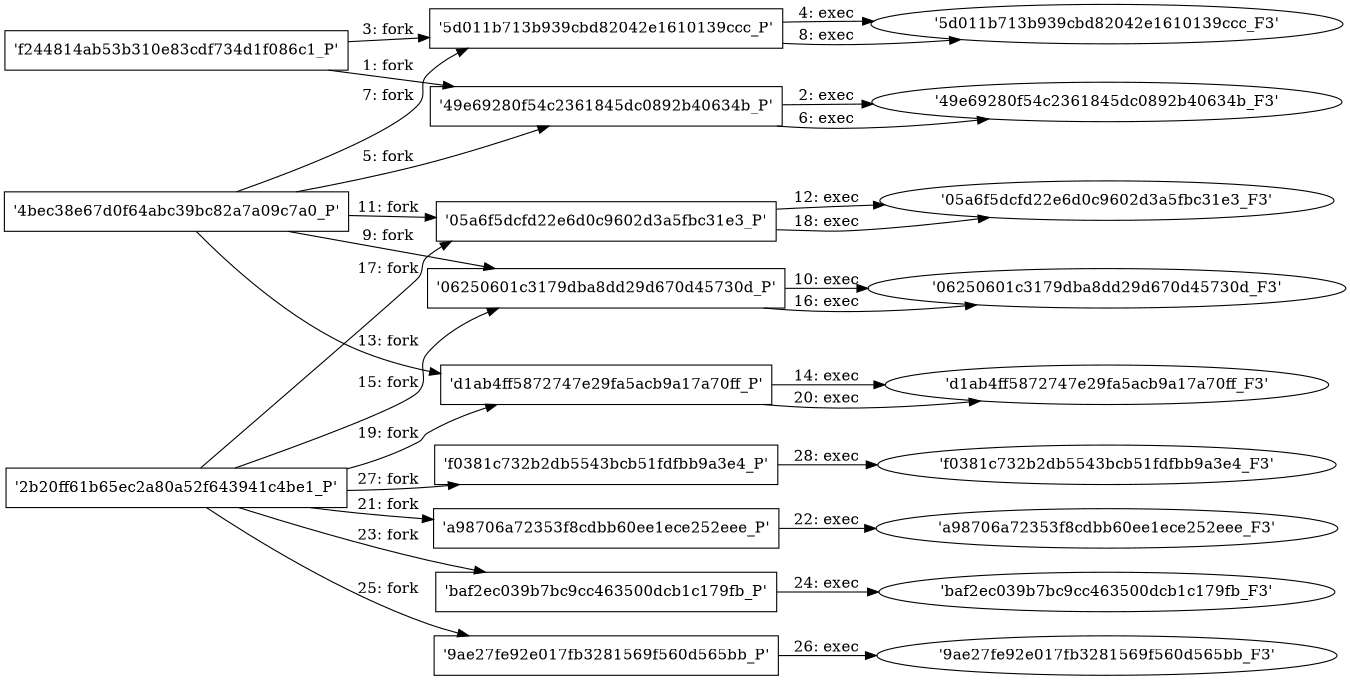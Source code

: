 digraph "D:\Learning\Paper\apt\基于CTI的攻击预警\Dataset\攻击图\ASGfromALLCTI\Threat Source newsletter (July 1, 2021).dot" {
rankdir="LR"
size="9"
fixedsize="false"
splines="true"
nodesep=0.3
ranksep=0
fontsize=10
overlap="scalexy"
engine= "neato"
	"'f244814ab53b310e83cdf734d1f086c1_P'" [node_type=Process shape=box]
	"'49e69280f54c2361845dc0892b40634b_P'" [node_type=Process shape=box]
	"'f244814ab53b310e83cdf734d1f086c1_P'" -> "'49e69280f54c2361845dc0892b40634b_P'" [label="1: fork"]
	"'49e69280f54c2361845dc0892b40634b_P'" [node_type=Process shape=box]
	"'49e69280f54c2361845dc0892b40634b_F3'" [node_type=File shape=ellipse]
	"'49e69280f54c2361845dc0892b40634b_P'" -> "'49e69280f54c2361845dc0892b40634b_F3'" [label="2: exec"]
	"'f244814ab53b310e83cdf734d1f086c1_P'" [node_type=Process shape=box]
	"'5d011b713b939cbd82042e1610139ccc_P'" [node_type=Process shape=box]
	"'f244814ab53b310e83cdf734d1f086c1_P'" -> "'5d011b713b939cbd82042e1610139ccc_P'" [label="3: fork"]
	"'5d011b713b939cbd82042e1610139ccc_P'" [node_type=Process shape=box]
	"'5d011b713b939cbd82042e1610139ccc_F3'" [node_type=File shape=ellipse]
	"'5d011b713b939cbd82042e1610139ccc_P'" -> "'5d011b713b939cbd82042e1610139ccc_F3'" [label="4: exec"]
	"'4bec38e67d0f64abc39bc82a7a09c7a0_P'" [node_type=Process shape=box]
	"'49e69280f54c2361845dc0892b40634b_P'" [node_type=Process shape=box]
	"'4bec38e67d0f64abc39bc82a7a09c7a0_P'" -> "'49e69280f54c2361845dc0892b40634b_P'" [label="5: fork"]
	"'49e69280f54c2361845dc0892b40634b_P'" [node_type=Process shape=box]
	"'49e69280f54c2361845dc0892b40634b_F3'" [node_type=File shape=ellipse]
	"'49e69280f54c2361845dc0892b40634b_P'" -> "'49e69280f54c2361845dc0892b40634b_F3'" [label="6: exec"]
	"'4bec38e67d0f64abc39bc82a7a09c7a0_P'" [node_type=Process shape=box]
	"'5d011b713b939cbd82042e1610139ccc_P'" [node_type=Process shape=box]
	"'4bec38e67d0f64abc39bc82a7a09c7a0_P'" -> "'5d011b713b939cbd82042e1610139ccc_P'" [label="7: fork"]
	"'5d011b713b939cbd82042e1610139ccc_P'" [node_type=Process shape=box]
	"'5d011b713b939cbd82042e1610139ccc_F3'" [node_type=File shape=ellipse]
	"'5d011b713b939cbd82042e1610139ccc_P'" -> "'5d011b713b939cbd82042e1610139ccc_F3'" [label="8: exec"]
	"'4bec38e67d0f64abc39bc82a7a09c7a0_P'" [node_type=Process shape=box]
	"'06250601c3179dba8dd29d670d45730d_P'" [node_type=Process shape=box]
	"'4bec38e67d0f64abc39bc82a7a09c7a0_P'" -> "'06250601c3179dba8dd29d670d45730d_P'" [label="9: fork"]
	"'06250601c3179dba8dd29d670d45730d_P'" [node_type=Process shape=box]
	"'06250601c3179dba8dd29d670d45730d_F3'" [node_type=File shape=ellipse]
	"'06250601c3179dba8dd29d670d45730d_P'" -> "'06250601c3179dba8dd29d670d45730d_F3'" [label="10: exec"]
	"'4bec38e67d0f64abc39bc82a7a09c7a0_P'" [node_type=Process shape=box]
	"'05a6f5dcfd22e6d0c9602d3a5fbc31e3_P'" [node_type=Process shape=box]
	"'4bec38e67d0f64abc39bc82a7a09c7a0_P'" -> "'05a6f5dcfd22e6d0c9602d3a5fbc31e3_P'" [label="11: fork"]
	"'05a6f5dcfd22e6d0c9602d3a5fbc31e3_P'" [node_type=Process shape=box]
	"'05a6f5dcfd22e6d0c9602d3a5fbc31e3_F3'" [node_type=File shape=ellipse]
	"'05a6f5dcfd22e6d0c9602d3a5fbc31e3_P'" -> "'05a6f5dcfd22e6d0c9602d3a5fbc31e3_F3'" [label="12: exec"]
	"'4bec38e67d0f64abc39bc82a7a09c7a0_P'" [node_type=Process shape=box]
	"'d1ab4ff5872747e29fa5acb9a17a70ff_P'" [node_type=Process shape=box]
	"'4bec38e67d0f64abc39bc82a7a09c7a0_P'" -> "'d1ab4ff5872747e29fa5acb9a17a70ff_P'" [label="13: fork"]
	"'d1ab4ff5872747e29fa5acb9a17a70ff_P'" [node_type=Process shape=box]
	"'d1ab4ff5872747e29fa5acb9a17a70ff_F3'" [node_type=File shape=ellipse]
	"'d1ab4ff5872747e29fa5acb9a17a70ff_P'" -> "'d1ab4ff5872747e29fa5acb9a17a70ff_F3'" [label="14: exec"]
	"'2b20ff61b65ec2a80a52f643941c4be1_P'" [node_type=Process shape=box]
	"'06250601c3179dba8dd29d670d45730d_P'" [node_type=Process shape=box]
	"'2b20ff61b65ec2a80a52f643941c4be1_P'" -> "'06250601c3179dba8dd29d670d45730d_P'" [label="15: fork"]
	"'06250601c3179dba8dd29d670d45730d_P'" [node_type=Process shape=box]
	"'06250601c3179dba8dd29d670d45730d_F3'" [node_type=File shape=ellipse]
	"'06250601c3179dba8dd29d670d45730d_P'" -> "'06250601c3179dba8dd29d670d45730d_F3'" [label="16: exec"]
	"'2b20ff61b65ec2a80a52f643941c4be1_P'" [node_type=Process shape=box]
	"'05a6f5dcfd22e6d0c9602d3a5fbc31e3_P'" [node_type=Process shape=box]
	"'2b20ff61b65ec2a80a52f643941c4be1_P'" -> "'05a6f5dcfd22e6d0c9602d3a5fbc31e3_P'" [label="17: fork"]
	"'05a6f5dcfd22e6d0c9602d3a5fbc31e3_P'" [node_type=Process shape=box]
	"'05a6f5dcfd22e6d0c9602d3a5fbc31e3_F3'" [node_type=File shape=ellipse]
	"'05a6f5dcfd22e6d0c9602d3a5fbc31e3_P'" -> "'05a6f5dcfd22e6d0c9602d3a5fbc31e3_F3'" [label="18: exec"]
	"'2b20ff61b65ec2a80a52f643941c4be1_P'" [node_type=Process shape=box]
	"'d1ab4ff5872747e29fa5acb9a17a70ff_P'" [node_type=Process shape=box]
	"'2b20ff61b65ec2a80a52f643941c4be1_P'" -> "'d1ab4ff5872747e29fa5acb9a17a70ff_P'" [label="19: fork"]
	"'d1ab4ff5872747e29fa5acb9a17a70ff_P'" [node_type=Process shape=box]
	"'d1ab4ff5872747e29fa5acb9a17a70ff_F3'" [node_type=File shape=ellipse]
	"'d1ab4ff5872747e29fa5acb9a17a70ff_P'" -> "'d1ab4ff5872747e29fa5acb9a17a70ff_F3'" [label="20: exec"]
	"'2b20ff61b65ec2a80a52f643941c4be1_P'" [node_type=Process shape=box]
	"'a98706a72353f8cdbb60ee1ece252eee_P'" [node_type=Process shape=box]
	"'2b20ff61b65ec2a80a52f643941c4be1_P'" -> "'a98706a72353f8cdbb60ee1ece252eee_P'" [label="21: fork"]
	"'a98706a72353f8cdbb60ee1ece252eee_P'" [node_type=Process shape=box]
	"'a98706a72353f8cdbb60ee1ece252eee_F3'" [node_type=File shape=ellipse]
	"'a98706a72353f8cdbb60ee1ece252eee_P'" -> "'a98706a72353f8cdbb60ee1ece252eee_F3'" [label="22: exec"]
	"'2b20ff61b65ec2a80a52f643941c4be1_P'" [node_type=Process shape=box]
	"'baf2ec039b7bc9cc463500dcb1c179fb_P'" [node_type=Process shape=box]
	"'2b20ff61b65ec2a80a52f643941c4be1_P'" -> "'baf2ec039b7bc9cc463500dcb1c179fb_P'" [label="23: fork"]
	"'baf2ec039b7bc9cc463500dcb1c179fb_P'" [node_type=Process shape=box]
	"'baf2ec039b7bc9cc463500dcb1c179fb_F3'" [node_type=File shape=ellipse]
	"'baf2ec039b7bc9cc463500dcb1c179fb_P'" -> "'baf2ec039b7bc9cc463500dcb1c179fb_F3'" [label="24: exec"]
	"'2b20ff61b65ec2a80a52f643941c4be1_P'" [node_type=Process shape=box]
	"'9ae27fe92e017fb3281569f560d565bb_P'" [node_type=Process shape=box]
	"'2b20ff61b65ec2a80a52f643941c4be1_P'" -> "'9ae27fe92e017fb3281569f560d565bb_P'" [label="25: fork"]
	"'9ae27fe92e017fb3281569f560d565bb_P'" [node_type=Process shape=box]
	"'9ae27fe92e017fb3281569f560d565bb_F3'" [node_type=File shape=ellipse]
	"'9ae27fe92e017fb3281569f560d565bb_P'" -> "'9ae27fe92e017fb3281569f560d565bb_F3'" [label="26: exec"]
	"'2b20ff61b65ec2a80a52f643941c4be1_P'" [node_type=Process shape=box]
	"'f0381c732b2db5543bcb51fdfbb9a3e4_P'" [node_type=Process shape=box]
	"'2b20ff61b65ec2a80a52f643941c4be1_P'" -> "'f0381c732b2db5543bcb51fdfbb9a3e4_P'" [label="27: fork"]
	"'f0381c732b2db5543bcb51fdfbb9a3e4_P'" [node_type=Process shape=box]
	"'f0381c732b2db5543bcb51fdfbb9a3e4_F3'" [node_type=File shape=ellipse]
	"'f0381c732b2db5543bcb51fdfbb9a3e4_P'" -> "'f0381c732b2db5543bcb51fdfbb9a3e4_F3'" [label="28: exec"]
}
